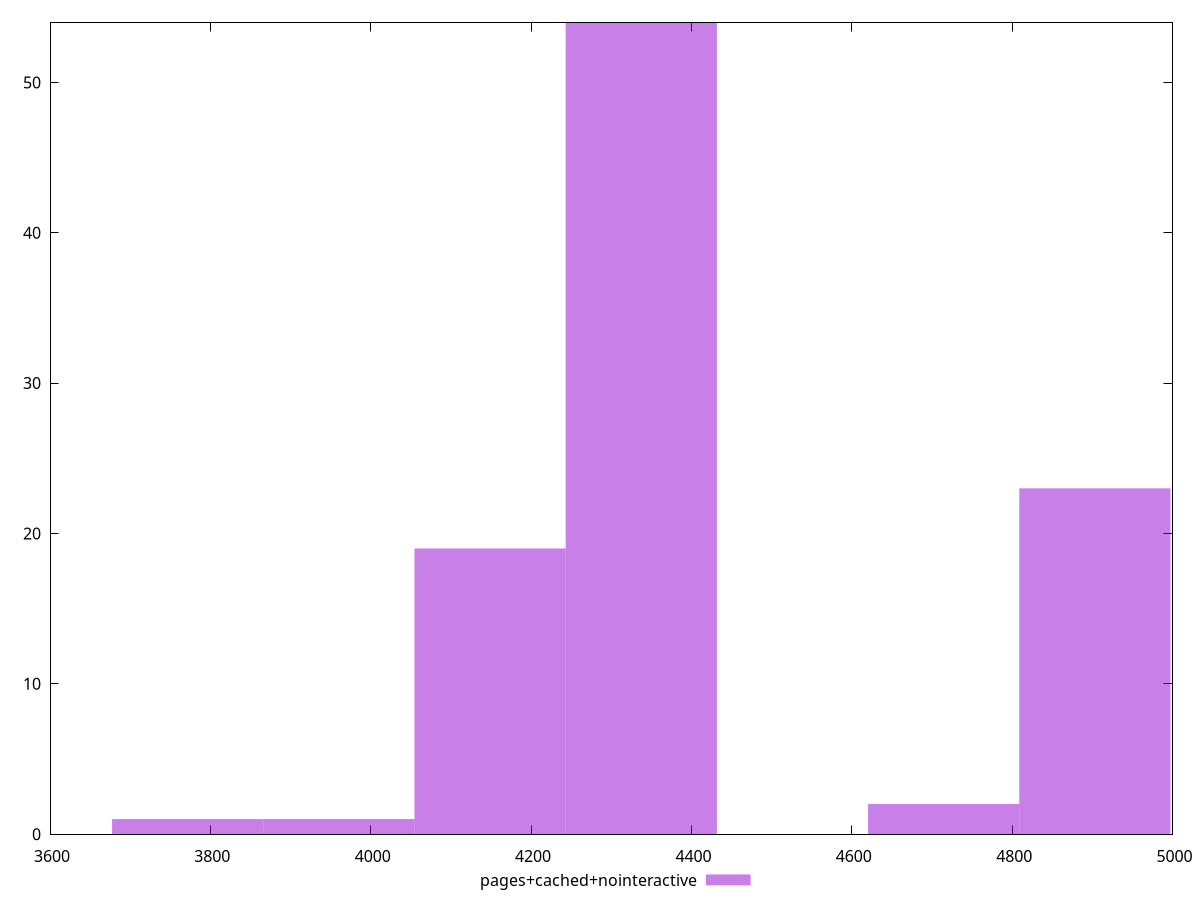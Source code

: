 $_pagesCachedNointeractive <<EOF
4337.454008285475 54
4148.869051403498 19
4903.208878931407 23
4714.62392204943 2
3960.2840945215207 1
3771.6991376395436 1
EOF
set key outside below
set terminal pngcairo
set output "report_00004_2020-11-02T20-21-41.718Z/speed-index/pages+cached+nointeractive//raw_hist.png"
set yrange [0:54]
set boxwidth 188.58495688197718
set style fill transparent solid 0.5 noborder
plot $_pagesCachedNointeractive title "pages+cached+nointeractive" with boxes ,